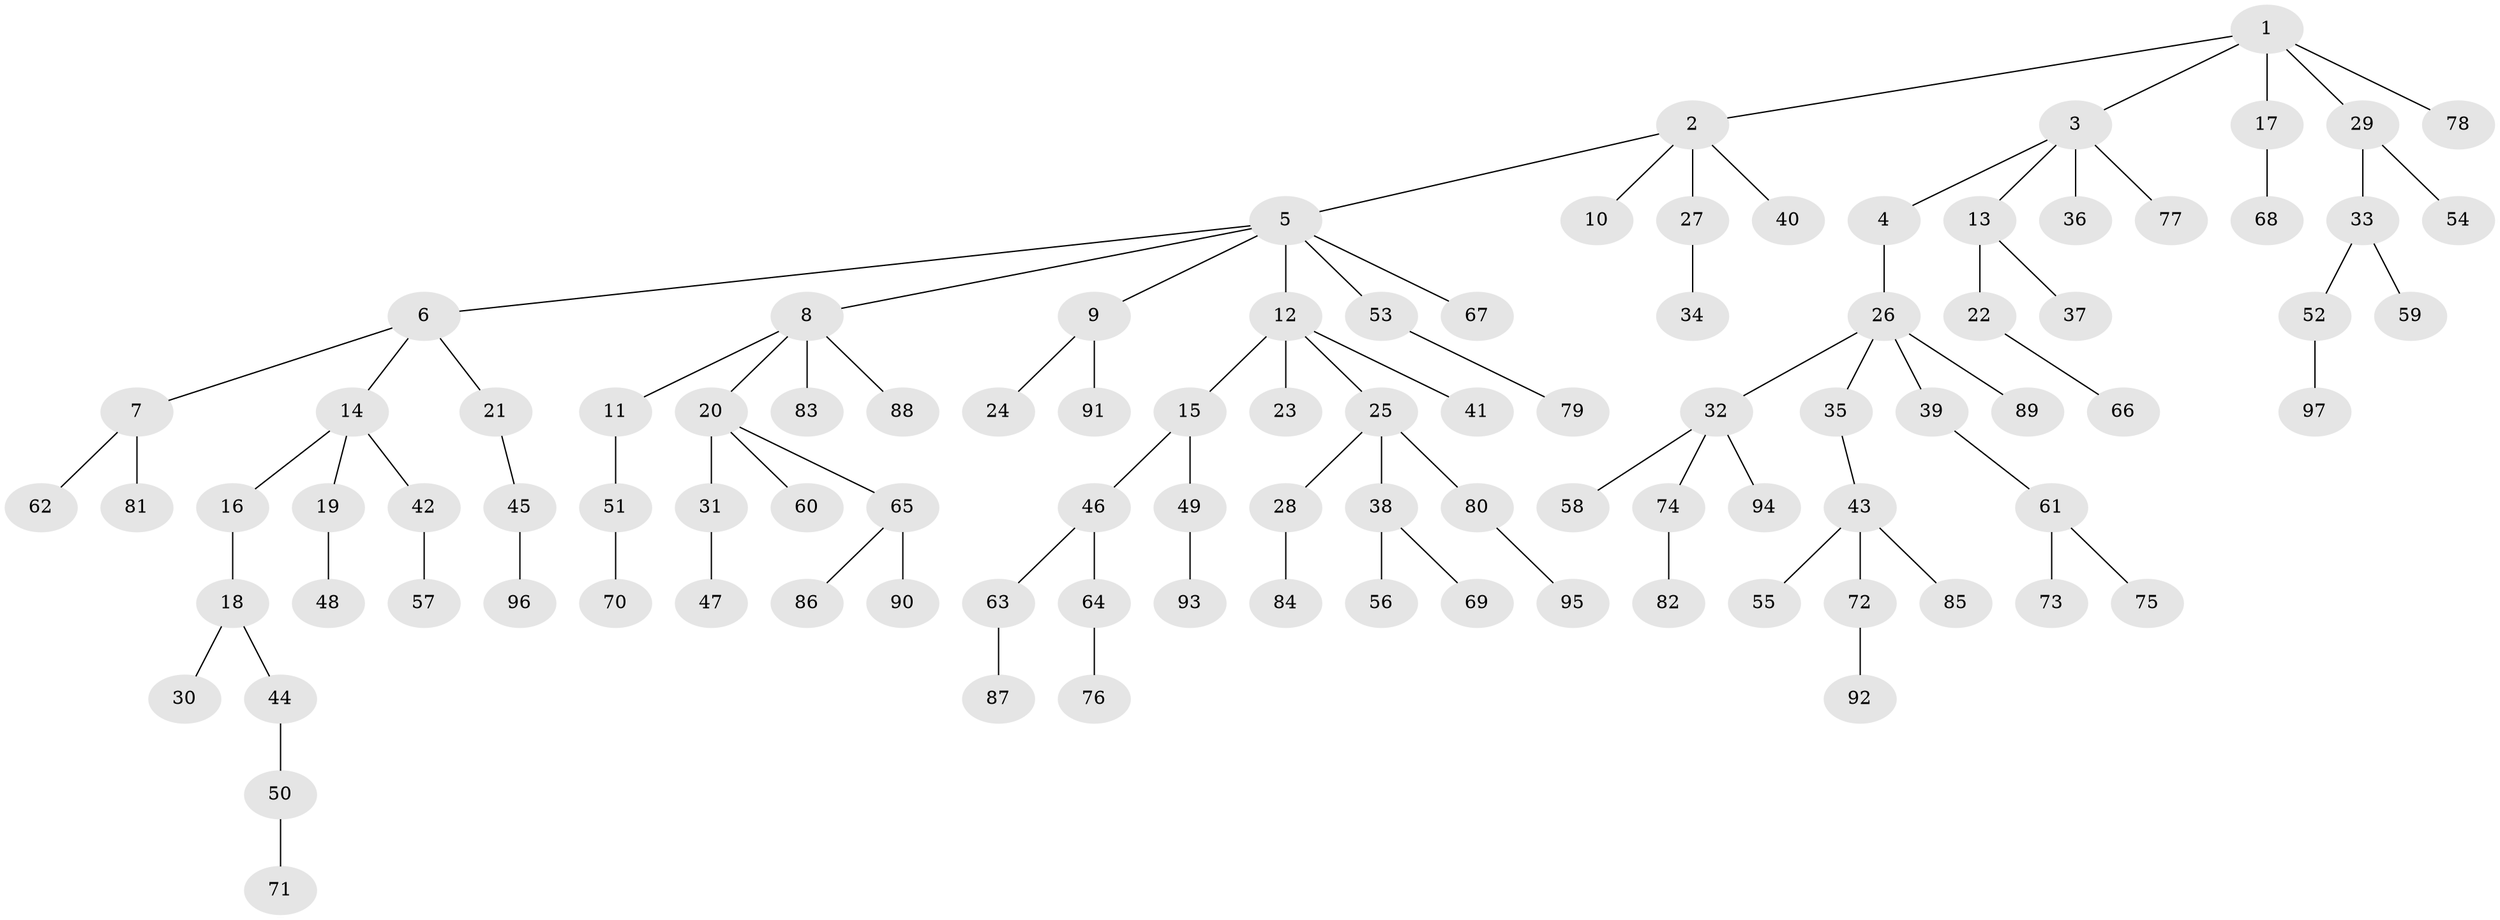 // coarse degree distribution, {7: 0.034482758620689655, 4: 0.06896551724137931, 12: 0.034482758620689655, 1: 0.7241379310344828, 2: 0.13793103448275862}
// Generated by graph-tools (version 1.1) at 2025/19/03/04/25 18:19:09]
// undirected, 97 vertices, 96 edges
graph export_dot {
graph [start="1"]
  node [color=gray90,style=filled];
  1;
  2;
  3;
  4;
  5;
  6;
  7;
  8;
  9;
  10;
  11;
  12;
  13;
  14;
  15;
  16;
  17;
  18;
  19;
  20;
  21;
  22;
  23;
  24;
  25;
  26;
  27;
  28;
  29;
  30;
  31;
  32;
  33;
  34;
  35;
  36;
  37;
  38;
  39;
  40;
  41;
  42;
  43;
  44;
  45;
  46;
  47;
  48;
  49;
  50;
  51;
  52;
  53;
  54;
  55;
  56;
  57;
  58;
  59;
  60;
  61;
  62;
  63;
  64;
  65;
  66;
  67;
  68;
  69;
  70;
  71;
  72;
  73;
  74;
  75;
  76;
  77;
  78;
  79;
  80;
  81;
  82;
  83;
  84;
  85;
  86;
  87;
  88;
  89;
  90;
  91;
  92;
  93;
  94;
  95;
  96;
  97;
  1 -- 2;
  1 -- 3;
  1 -- 17;
  1 -- 29;
  1 -- 78;
  2 -- 5;
  2 -- 10;
  2 -- 27;
  2 -- 40;
  3 -- 4;
  3 -- 13;
  3 -- 36;
  3 -- 77;
  4 -- 26;
  5 -- 6;
  5 -- 8;
  5 -- 9;
  5 -- 12;
  5 -- 53;
  5 -- 67;
  6 -- 7;
  6 -- 14;
  6 -- 21;
  7 -- 62;
  7 -- 81;
  8 -- 11;
  8 -- 20;
  8 -- 83;
  8 -- 88;
  9 -- 24;
  9 -- 91;
  11 -- 51;
  12 -- 15;
  12 -- 23;
  12 -- 25;
  12 -- 41;
  13 -- 22;
  13 -- 37;
  14 -- 16;
  14 -- 19;
  14 -- 42;
  15 -- 46;
  15 -- 49;
  16 -- 18;
  17 -- 68;
  18 -- 30;
  18 -- 44;
  19 -- 48;
  20 -- 31;
  20 -- 60;
  20 -- 65;
  21 -- 45;
  22 -- 66;
  25 -- 28;
  25 -- 38;
  25 -- 80;
  26 -- 32;
  26 -- 35;
  26 -- 39;
  26 -- 89;
  27 -- 34;
  28 -- 84;
  29 -- 33;
  29 -- 54;
  31 -- 47;
  32 -- 58;
  32 -- 74;
  32 -- 94;
  33 -- 52;
  33 -- 59;
  35 -- 43;
  38 -- 56;
  38 -- 69;
  39 -- 61;
  42 -- 57;
  43 -- 55;
  43 -- 72;
  43 -- 85;
  44 -- 50;
  45 -- 96;
  46 -- 63;
  46 -- 64;
  49 -- 93;
  50 -- 71;
  51 -- 70;
  52 -- 97;
  53 -- 79;
  61 -- 73;
  61 -- 75;
  63 -- 87;
  64 -- 76;
  65 -- 86;
  65 -- 90;
  72 -- 92;
  74 -- 82;
  80 -- 95;
}
